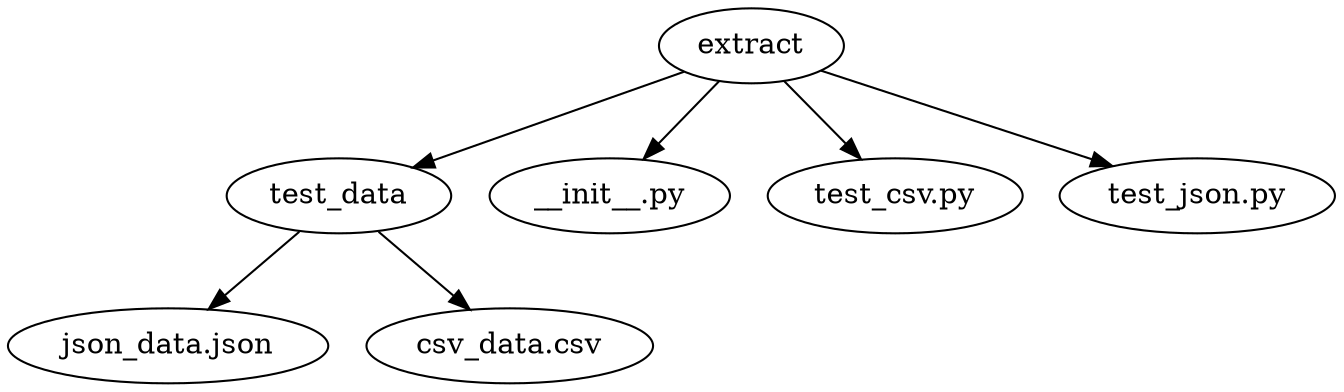 digraph {
	"/home/illia/work/python_course_tasks/live_code_projects/etl_system/test/extract" [label=extract]
	"/home/illia/work/python_course_tasks/live_code_projects/etl_system/test/extract/test_data" [label=test_data]
	"/home/illia/work/python_course_tasks/live_code_projects/etl_system/test/extract/__init__.py" [label="__init__.py"]
	"/home/illia/work/python_course_tasks/live_code_projects/etl_system/test/extract/test_csv.py" [label="test_csv.py"]
	"/home/illia/work/python_course_tasks/live_code_projects/etl_system/test/extract/test_json.py" [label="test_json.py"]
	"/home/illia/work/python_course_tasks/live_code_projects/etl_system/test/extract/test_data/json_data.json" [label="json_data.json"]
	"/home/illia/work/python_course_tasks/live_code_projects/etl_system/test/extract/test_data/csv_data.csv" [label="csv_data.csv"]
	"/home/illia/work/python_course_tasks/live_code_projects/etl_system/test/extract" -> "/home/illia/work/python_course_tasks/live_code_projects/etl_system/test/extract/test_data"
	"/home/illia/work/python_course_tasks/live_code_projects/etl_system/test/extract" -> "/home/illia/work/python_course_tasks/live_code_projects/etl_system/test/extract/__init__.py"
	"/home/illia/work/python_course_tasks/live_code_projects/etl_system/test/extract" -> "/home/illia/work/python_course_tasks/live_code_projects/etl_system/test/extract/test_csv.py"
	"/home/illia/work/python_course_tasks/live_code_projects/etl_system/test/extract" -> "/home/illia/work/python_course_tasks/live_code_projects/etl_system/test/extract/test_json.py"
	"/home/illia/work/python_course_tasks/live_code_projects/etl_system/test/extract/test_data" -> "/home/illia/work/python_course_tasks/live_code_projects/etl_system/test/extract/test_data/json_data.json"
	"/home/illia/work/python_course_tasks/live_code_projects/etl_system/test/extract/test_data" -> "/home/illia/work/python_course_tasks/live_code_projects/etl_system/test/extract/test_data/csv_data.csv"
}
